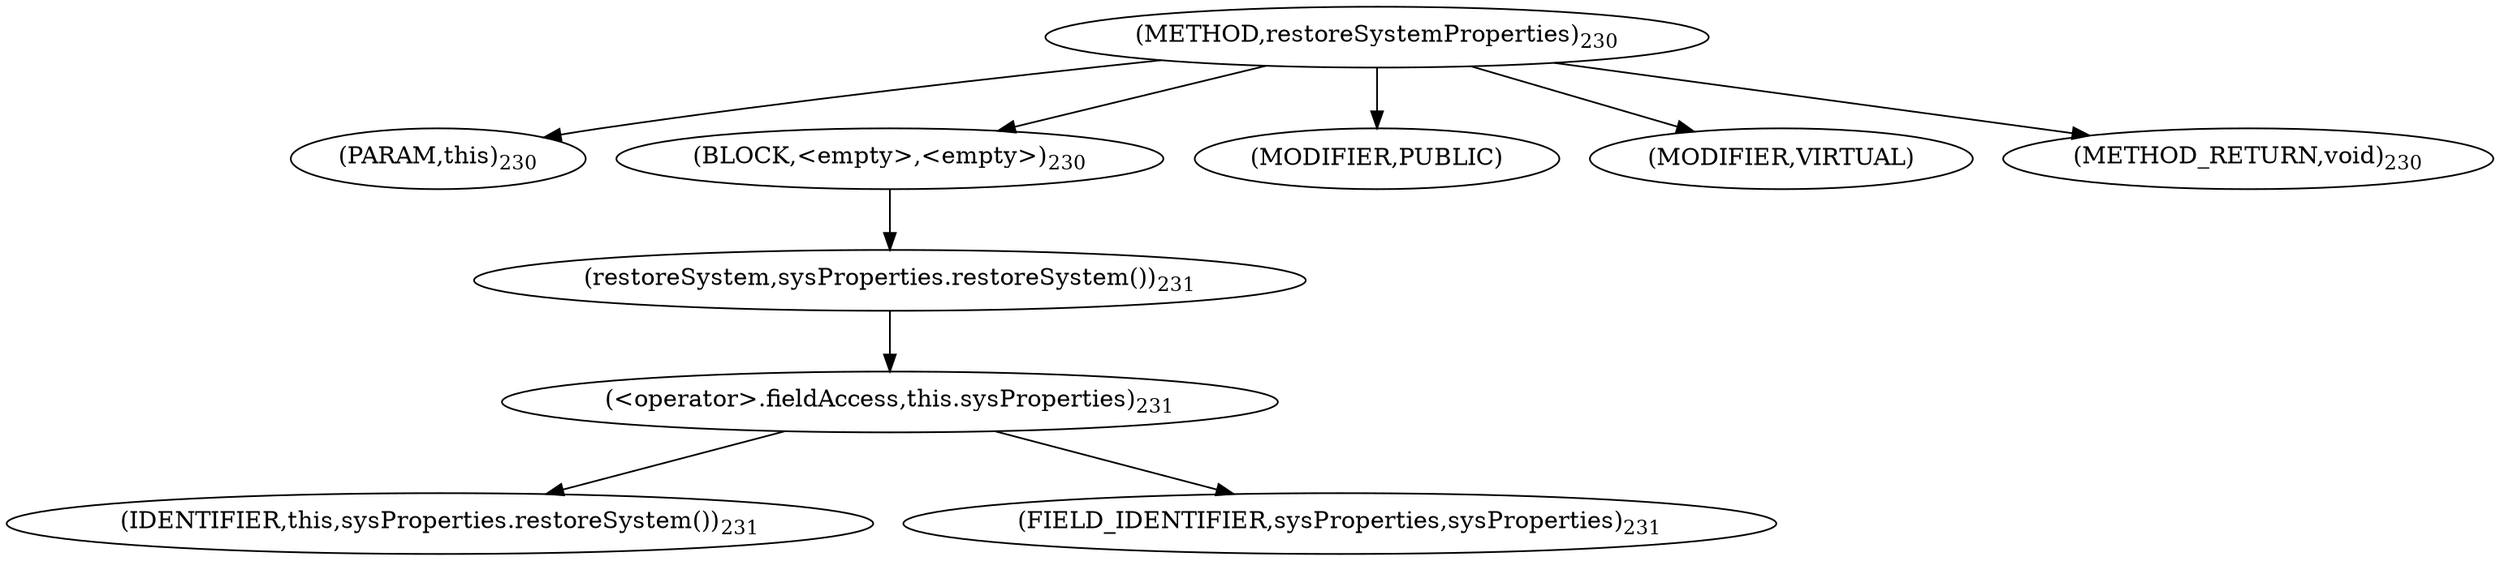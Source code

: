 digraph "restoreSystemProperties" {  
"652" [label = <(METHOD,restoreSystemProperties)<SUB>230</SUB>> ]
"653" [label = <(PARAM,this)<SUB>230</SUB>> ]
"654" [label = <(BLOCK,&lt;empty&gt;,&lt;empty&gt;)<SUB>230</SUB>> ]
"655" [label = <(restoreSystem,sysProperties.restoreSystem())<SUB>231</SUB>> ]
"656" [label = <(&lt;operator&gt;.fieldAccess,this.sysProperties)<SUB>231</SUB>> ]
"657" [label = <(IDENTIFIER,this,sysProperties.restoreSystem())<SUB>231</SUB>> ]
"658" [label = <(FIELD_IDENTIFIER,sysProperties,sysProperties)<SUB>231</SUB>> ]
"659" [label = <(MODIFIER,PUBLIC)> ]
"660" [label = <(MODIFIER,VIRTUAL)> ]
"661" [label = <(METHOD_RETURN,void)<SUB>230</SUB>> ]
  "652" -> "653" 
  "652" -> "654" 
  "652" -> "659" 
  "652" -> "660" 
  "652" -> "661" 
  "654" -> "655" 
  "655" -> "656" 
  "656" -> "657" 
  "656" -> "658" 
}
